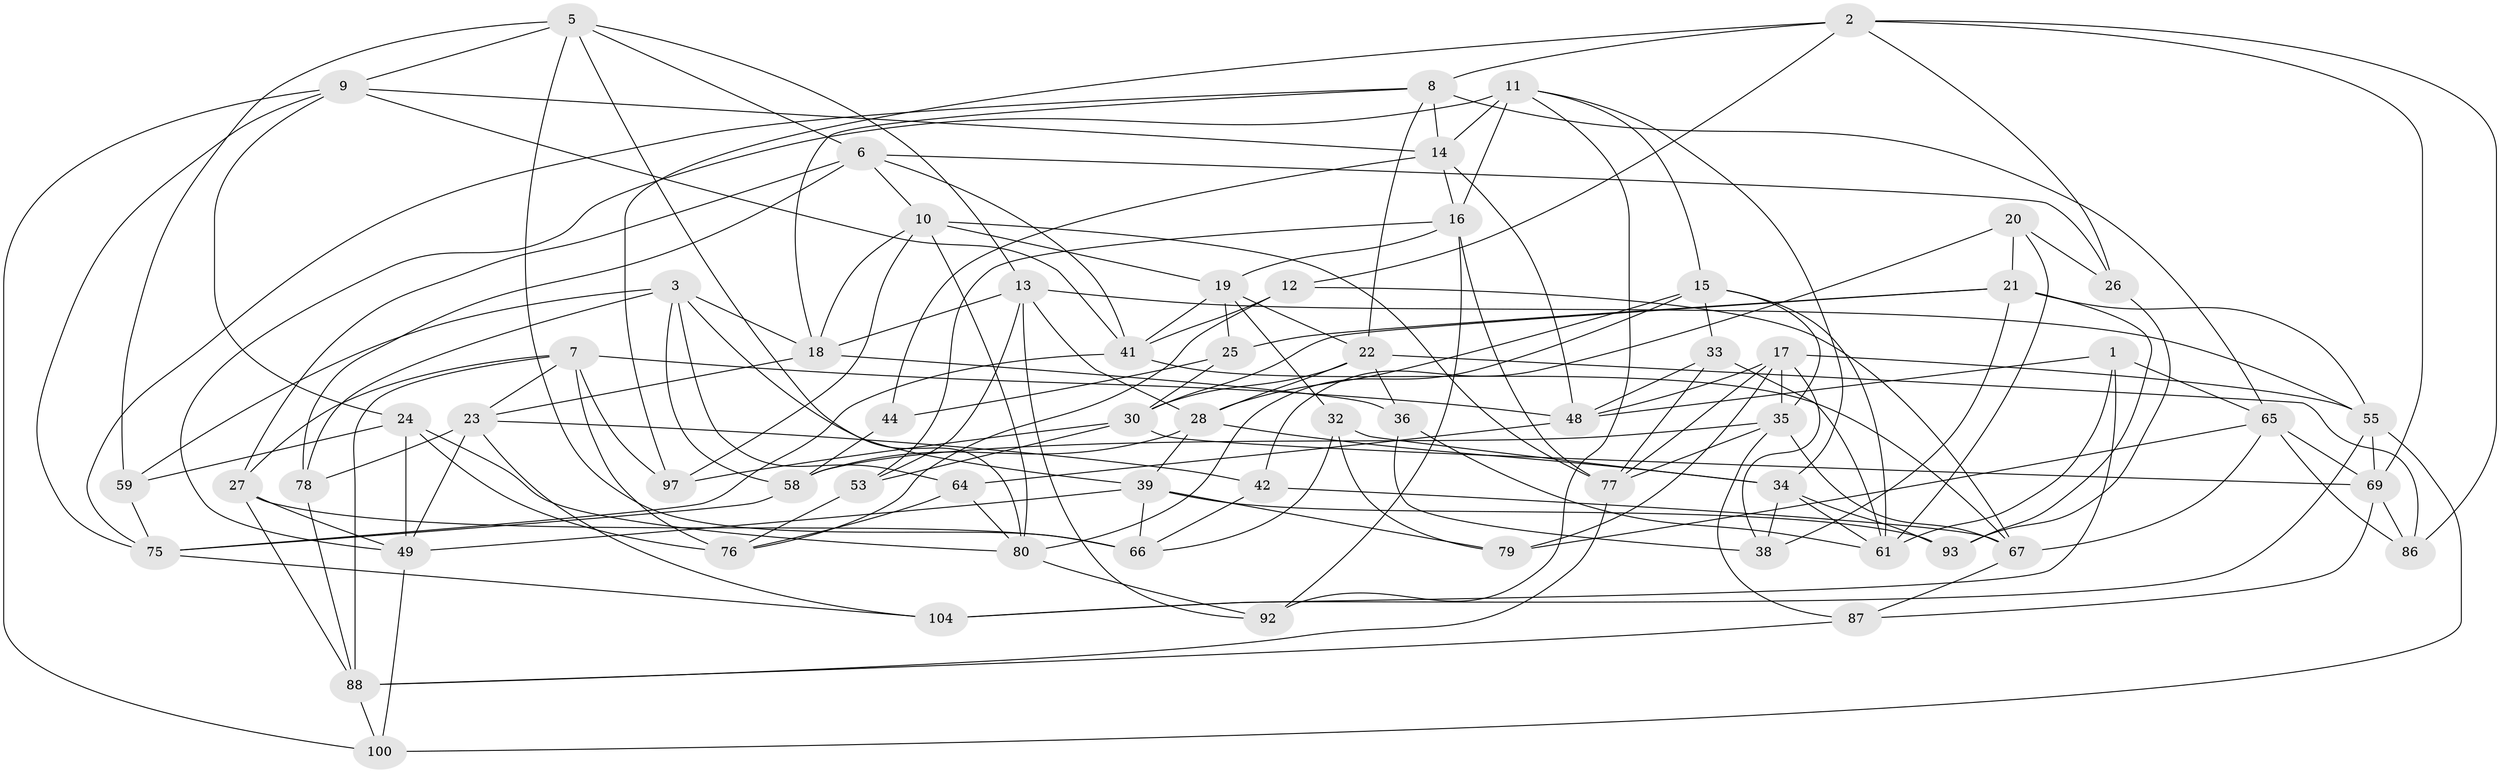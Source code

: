 // Generated by graph-tools (version 1.1) at 2025/24/03/03/25 07:24:24]
// undirected, 64 vertices, 166 edges
graph export_dot {
graph [start="1"]
  node [color=gray90,style=filled];
  1;
  2 [super="+4"];
  3 [super="+47"];
  5 [super="+74"];
  6 [super="+103"];
  7 [super="+31"];
  8 [super="+50"];
  9 [super="+43"];
  10 [super="+71"];
  11 [super="+51"];
  12;
  13 [super="+90"];
  14 [super="+85"];
  15 [super="+73"];
  16 [super="+56"];
  17 [super="+40"];
  18 [super="+63"];
  19 [super="+45"];
  20;
  21 [super="+57"];
  22 [super="+94"];
  23 [super="+52"];
  24 [super="+62"];
  25;
  26;
  27 [super="+29"];
  28 [super="+68"];
  30 [super="+37"];
  32;
  33;
  34 [super="+102"];
  35 [super="+96"];
  36;
  38;
  39 [super="+46"];
  41 [super="+101"];
  42;
  44;
  48 [super="+95"];
  49 [super="+54"];
  53;
  55 [super="+60"];
  58 [super="+84"];
  59;
  61 [super="+72"];
  64;
  65 [super="+81"];
  66 [super="+70"];
  67 [super="+82"];
  69 [super="+89"];
  75 [super="+105"];
  76 [super="+83"];
  77 [super="+91"];
  78;
  79;
  80 [super="+99"];
  86;
  87;
  88 [super="+98"];
  92;
  93;
  97;
  100;
  104;
  1 -- 104;
  1 -- 48;
  1 -- 65;
  1 -- 61;
  2 -- 26;
  2 -- 69;
  2 -- 12;
  2 -- 8;
  2 -- 97;
  2 -- 86;
  3 -- 78;
  3 -- 58;
  3 -- 64;
  3 -- 59;
  3 -- 39;
  3 -- 18;
  5 -- 59;
  5 -- 66;
  5 -- 80;
  5 -- 13;
  5 -- 6;
  5 -- 9;
  6 -- 78;
  6 -- 27;
  6 -- 10;
  6 -- 41;
  6 -- 26;
  7 -- 23;
  7 -- 48;
  7 -- 97;
  7 -- 76;
  7 -- 88;
  7 -- 27;
  8 -- 14;
  8 -- 75;
  8 -- 22;
  8 -- 65;
  8 -- 18;
  9 -- 100;
  9 -- 24;
  9 -- 14;
  9 -- 75;
  9 -- 41;
  10 -- 18;
  10 -- 97;
  10 -- 80;
  10 -- 77;
  10 -- 19;
  11 -- 92;
  11 -- 15;
  11 -- 49;
  11 -- 14;
  11 -- 16;
  11 -- 34;
  12 -- 76;
  12 -- 67;
  12 -- 41;
  13 -- 18;
  13 -- 53;
  13 -- 28;
  13 -- 92;
  13 -- 55;
  14 -- 48;
  14 -- 44;
  14 -- 16;
  15 -- 28;
  15 -- 33;
  15 -- 35;
  15 -- 61;
  15 -- 80;
  16 -- 92;
  16 -- 77;
  16 -- 19;
  16 -- 53;
  17 -- 48;
  17 -- 35;
  17 -- 38;
  17 -- 77;
  17 -- 79;
  17 -- 55;
  18 -- 36;
  18 -- 23;
  19 -- 32;
  19 -- 22;
  19 -- 25;
  19 -- 41;
  20 -- 42;
  20 -- 61;
  20 -- 26;
  20 -- 21;
  21 -- 25;
  21 -- 93;
  21 -- 38;
  21 -- 30;
  21 -- 55;
  22 -- 28;
  22 -- 86;
  22 -- 30;
  22 -- 36;
  23 -- 49;
  23 -- 104;
  23 -- 42;
  23 -- 78;
  24 -- 59;
  24 -- 76 [weight=2];
  24 -- 49;
  24 -- 80;
  25 -- 44;
  25 -- 30;
  26 -- 93;
  27 -- 88;
  27 -- 66 [weight=2];
  27 -- 49;
  28 -- 58;
  28 -- 39;
  28 -- 34;
  30 -- 53;
  30 -- 97;
  30 -- 69;
  32 -- 66;
  32 -- 79;
  32 -- 34;
  33 -- 61;
  33 -- 48;
  33 -- 77;
  34 -- 93;
  34 -- 61;
  34 -- 38;
  35 -- 87;
  35 -- 58;
  35 -- 67;
  35 -- 77;
  36 -- 38;
  36 -- 61;
  39 -- 93;
  39 -- 49;
  39 -- 66;
  39 -- 79;
  41 -- 67;
  41 -- 75;
  42 -- 66;
  42 -- 67;
  44 -- 58 [weight=2];
  48 -- 64;
  49 -- 100;
  53 -- 76;
  55 -- 100;
  55 -- 104;
  55 -- 69;
  58 -- 75;
  59 -- 75;
  64 -- 76;
  64 -- 80;
  65 -- 79;
  65 -- 67;
  65 -- 69;
  65 -- 86;
  67 -- 87;
  69 -- 86;
  69 -- 87;
  75 -- 104;
  77 -- 88;
  78 -- 88;
  80 -- 92;
  87 -- 88;
  88 -- 100;
}
